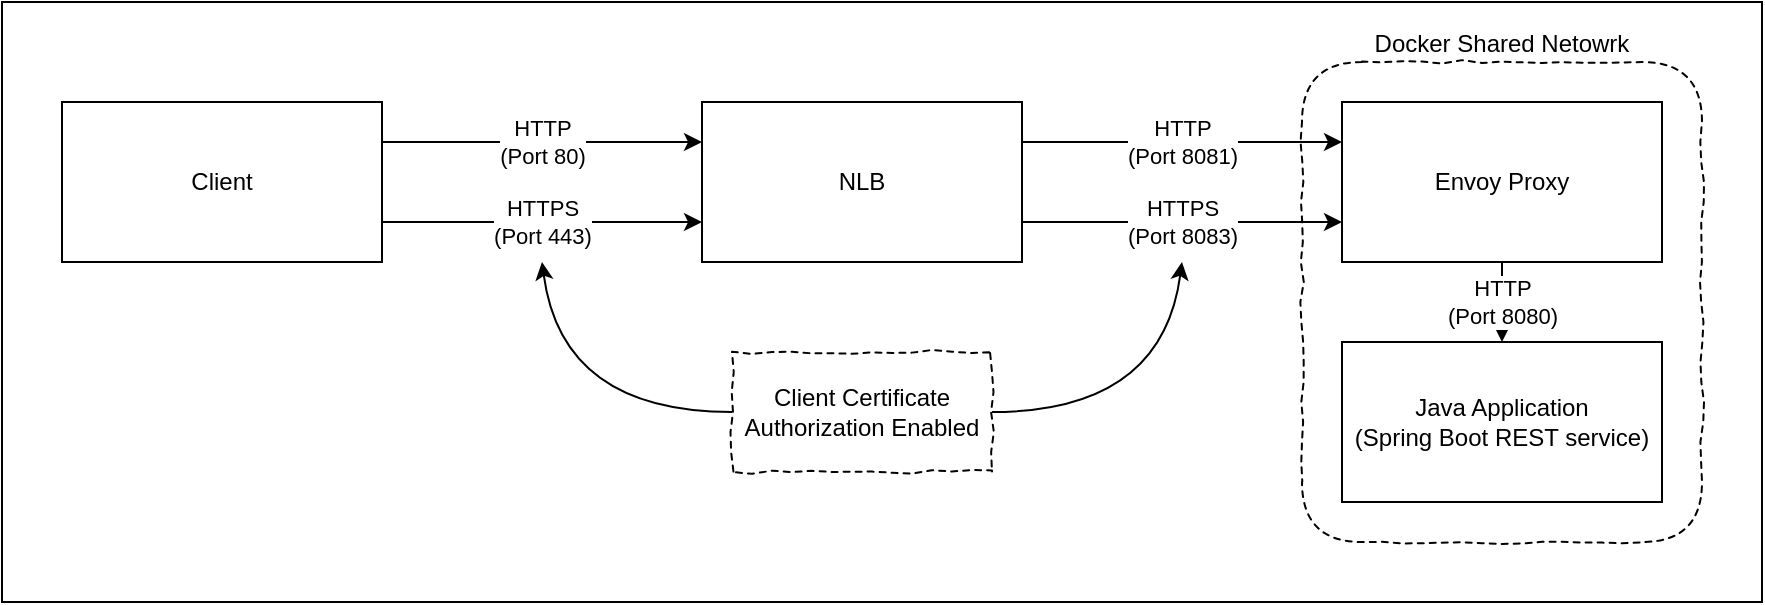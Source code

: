 <mxfile version="13.2.2" type="device" pages="2"><diagram name="Envoy" id="0jwpugLL8He7w5-gUpra"><mxGraphModel dx="1422" dy="952" grid="1" gridSize="10" guides="1" tooltips="1" connect="1" arrows="1" fold="1" page="1" pageScale="1" pageWidth="1100" pageHeight="850" math="0" shadow="0"><root><mxCell id="sMD3vvrXxhJBoYKYeaqV-0"/><mxCell id="sMD3vvrXxhJBoYKYeaqV-1" parent="sMD3vvrXxhJBoYKYeaqV-0"/><mxCell id="sMD3vvrXxhJBoYKYeaqV-12" value="" style="rounded=0;whiteSpace=wrap;html=1;" vertex="1" parent="sMD3vvrXxhJBoYKYeaqV-1"><mxGeometry x="80" y="200" width="880" height="300" as="geometry"/></mxCell><mxCell id="sMD3vvrXxhJBoYKYeaqV-2" value="Docker Shared Netowrk" style="rounded=1;whiteSpace=wrap;html=1;rotation=0;labelPosition=center;verticalLabelPosition=top;align=center;verticalAlign=bottom;dashed=1;comic=1;" vertex="1" parent="sMD3vvrXxhJBoYKYeaqV-1"><mxGeometry x="730" y="230" width="200" height="240" as="geometry"/></mxCell><mxCell id="sMD3vvrXxhJBoYKYeaqV-3" value="Java Application&lt;br&gt;(Spring Boot REST service)" style="rounded=0;whiteSpace=wrap;html=1;" vertex="1" parent="sMD3vvrXxhJBoYKYeaqV-1"><mxGeometry x="750" y="370" width="160" height="80" as="geometry"/></mxCell><mxCell id="sMD3vvrXxhJBoYKYeaqV-4" value="HTTP &lt;br&gt;(Port 8080)" style="edgeStyle=orthogonalEdgeStyle;rounded=0;orthogonalLoop=1;jettySize=auto;html=1;entryX=0.5;entryY=0;entryDx=0;entryDy=0;" edge="1" parent="sMD3vvrXxhJBoYKYeaqV-1" target="sMD3vvrXxhJBoYKYeaqV-3" source="sMD3vvrXxhJBoYKYeaqV-5"><mxGeometry relative="1" as="geometry"><mxPoint x="860" y="429" as="sourcePoint"/><mxPoint x="860" y="499" as="targetPoint"/></mxGeometry></mxCell><mxCell id="sMD3vvrXxhJBoYKYeaqV-5" value="Envoy Proxy" style="rounded=0;whiteSpace=wrap;html=1;" vertex="1" parent="sMD3vvrXxhJBoYKYeaqV-1"><mxGeometry x="750" y="250" width="160" height="80" as="geometry"/></mxCell><mxCell id="sMD3vvrXxhJBoYKYeaqV-6" value="HTTP&lt;br&gt;(Port 8081)" style="edgeStyle=orthogonalEdgeStyle;rounded=0;orthogonalLoop=1;jettySize=auto;html=1;exitX=1;exitY=0.25;exitDx=0;exitDy=0;entryX=0;entryY=0.25;entryDx=0;entryDy=0;" edge="1" parent="sMD3vvrXxhJBoYKYeaqV-1" source="sMD3vvrXxhJBoYKYeaqV-8" target="sMD3vvrXxhJBoYKYeaqV-5"><mxGeometry relative="1" as="geometry"/></mxCell><mxCell id="sMD3vvrXxhJBoYKYeaqV-7" value="HTTPS&lt;br&gt;(Port 8083)" style="edgeStyle=orthogonalEdgeStyle;rounded=0;orthogonalLoop=1;jettySize=auto;html=1;exitX=1;exitY=0.75;exitDx=0;exitDy=0;entryX=0;entryY=0.75;entryDx=0;entryDy=0;" edge="1" parent="sMD3vvrXxhJBoYKYeaqV-1" source="sMD3vvrXxhJBoYKYeaqV-8" target="sMD3vvrXxhJBoYKYeaqV-5"><mxGeometry relative="1" as="geometry"><mxPoint x="680" y="480" as="targetPoint"/></mxGeometry></mxCell><mxCell id="sMD3vvrXxhJBoYKYeaqV-8" value="NLB" style="rounded=0;whiteSpace=wrap;html=1;" vertex="1" parent="sMD3vvrXxhJBoYKYeaqV-1"><mxGeometry x="430" y="250" width="160" height="80" as="geometry"/></mxCell><mxCell id="sMD3vvrXxhJBoYKYeaqV-9" value="HTTP&lt;br&gt;(Port 80)" style="edgeStyle=orthogonalEdgeStyle;rounded=0;orthogonalLoop=1;jettySize=auto;html=1;exitX=1;exitY=0.25;exitDx=0;exitDy=0;entryX=0;entryY=0.25;entryDx=0;entryDy=0;" edge="1" parent="sMD3vvrXxhJBoYKYeaqV-1" source="sMD3vvrXxhJBoYKYeaqV-11" target="sMD3vvrXxhJBoYKYeaqV-8"><mxGeometry relative="1" as="geometry"><mxPoint x="820" y="220" as="targetPoint"/></mxGeometry></mxCell><mxCell id="sMD3vvrXxhJBoYKYeaqV-10" value="HTTPS&lt;br&gt;(Port 443)" style="edgeStyle=orthogonalEdgeStyle;rounded=0;orthogonalLoop=1;jettySize=auto;html=1;exitX=1;exitY=0.75;exitDx=0;exitDy=0;entryX=0;entryY=0.75;entryDx=0;entryDy=0;" edge="1" parent="sMD3vvrXxhJBoYKYeaqV-1" source="sMD3vvrXxhJBoYKYeaqV-11" target="sMD3vvrXxhJBoYKYeaqV-8"><mxGeometry relative="1" as="geometry"><mxPoint x="900" y="220" as="targetPoint"/></mxGeometry></mxCell><mxCell id="sMD3vvrXxhJBoYKYeaqV-11" value="Client" style="rounded=0;whiteSpace=wrap;html=1;" vertex="1" parent="sMD3vvrXxhJBoYKYeaqV-1"><mxGeometry x="110" y="250" width="160" height="80" as="geometry"/></mxCell><mxCell id="sMD3vvrXxhJBoYKYeaqV-16" value="" style="endArrow=classic;html=1;exitX=0;exitY=0.5;exitDx=0;exitDy=0;curved=1;entryX=0;entryY=0;entryDx=0;entryDy=0;" edge="1" parent="sMD3vvrXxhJBoYKYeaqV-1" source="sMD3vvrXxhJBoYKYeaqV-17"><mxGeometry width="50" height="50" relative="1" as="geometry"><mxPoint x="430" y="390" as="sourcePoint"/><mxPoint x="350" y="330" as="targetPoint"/><Array as="points"><mxPoint x="360" y="405"/></Array></mxGeometry></mxCell><mxCell id="sMD3vvrXxhJBoYKYeaqV-17" value="Client Certificate Authorization Enabled" style="text;html=1;strokeColor=#000000;fillColor=none;align=center;verticalAlign=middle;whiteSpace=wrap;rounded=0;dashed=1;comic=1;perimeterSpacing=0;spacing=2;" vertex="1" parent="sMD3vvrXxhJBoYKYeaqV-1"><mxGeometry x="445" y="375" width="130" height="60" as="geometry"/></mxCell><mxCell id="sMD3vvrXxhJBoYKYeaqV-18" value="" style="endArrow=classic;html=1;exitX=1;exitY=0.5;exitDx=0;exitDy=0;curved=1;entryX=1;entryY=0;entryDx=0;entryDy=0;" edge="1" parent="sMD3vvrXxhJBoYKYeaqV-1" source="sMD3vvrXxhJBoYKYeaqV-17"><mxGeometry width="50" height="50" relative="1" as="geometry"><mxPoint x="580" y="400" as="sourcePoint"/><mxPoint x="670" y="330" as="targetPoint"/><Array as="points"><mxPoint x="660" y="405"/></Array></mxGeometry></mxCell></root></mxGraphModel></diagram><diagram name="Ingress" id="8CcjAMHOMbNhlWcfYLa-"><mxGraphModel dx="1422" dy="952" grid="1" gridSize="10" guides="1" tooltips="1" connect="1" arrows="1" fold="1" page="1" pageScale="1" pageWidth="1100" pageHeight="850" math="0" shadow="0"><root><mxCell id="AZ5apCBwBc_k6V6htKPB-0"/><mxCell id="AZ5apCBwBc_k6V6htKPB-1" parent="AZ5apCBwBc_k6V6htKPB-0"/><mxCell id="AZ5apCBwBc_k6V6htKPB-2" value="" style="rounded=0;whiteSpace=wrap;html=1;" vertex="1" parent="AZ5apCBwBc_k6V6htKPB-1"><mxGeometry x="80" y="200" width="880" height="300" as="geometry"/></mxCell><mxCell id="AZ5apCBwBc_k6V6htKPB-3" value="&amp;lt;Group&amp;gt;" style="rounded=1;whiteSpace=wrap;html=1;rotation=0;labelPosition=center;verticalLabelPosition=top;align=center;verticalAlign=bottom;dashed=1;comic=1;fontStyle=1" vertex="1" parent="AZ5apCBwBc_k6V6htKPB-1"><mxGeometry x="730" y="230" width="200" height="240" as="geometry"/></mxCell><mxCell id="AZ5apCBwBc_k6V6htKPB-4" value="Java Application&lt;br&gt;(Spring Boot REST service)" style="rounded=0;whiteSpace=wrap;html=1;" vertex="1" parent="AZ5apCBwBc_k6V6htKPB-1"><mxGeometry x="750" y="370" width="160" height="80" as="geometry"/></mxCell><mxCell id="AZ5apCBwBc_k6V6htKPB-5" value="HTTP &lt;br&gt;(Port 8080)" style="edgeStyle=orthogonalEdgeStyle;rounded=0;orthogonalLoop=1;jettySize=auto;html=1;entryX=0.5;entryY=0;entryDx=0;entryDy=0;" edge="1" parent="AZ5apCBwBc_k6V6htKPB-1" source="AZ5apCBwBc_k6V6htKPB-6" target="AZ5apCBwBc_k6V6htKPB-4"><mxGeometry relative="1" as="geometry"><mxPoint x="860" y="429" as="sourcePoint"/><mxPoint x="860" y="499" as="targetPoint"/></mxGeometry></mxCell><mxCell id="AZ5apCBwBc_k6V6htKPB-6" value="&amp;lt;Proxy&amp;gt;" style="rounded=0;whiteSpace=wrap;html=1;fontStyle=1" vertex="1" parent="AZ5apCBwBc_k6V6htKPB-1"><mxGeometry x="750" y="250" width="160" height="80" as="geometry"/></mxCell><mxCell id="AZ5apCBwBc_k6V6htKPB-7" value="HTTP" style="edgeStyle=orthogonalEdgeStyle;rounded=0;orthogonalLoop=1;jettySize=auto;html=1;exitX=1;exitY=0.25;exitDx=0;exitDy=0;entryX=0;entryY=0.25;entryDx=0;entryDy=0;" edge="1" parent="AZ5apCBwBc_k6V6htKPB-1" source="AZ5apCBwBc_k6V6htKPB-9" target="AZ5apCBwBc_k6V6htKPB-6"><mxGeometry relative="1" as="geometry"/></mxCell><mxCell id="AZ5apCBwBc_k6V6htKPB-8" value="HTTPS" style="edgeStyle=orthogonalEdgeStyle;rounded=0;orthogonalLoop=1;jettySize=auto;html=1;exitX=1;exitY=0.75;exitDx=0;exitDy=0;entryX=0;entryY=0.75;entryDx=0;entryDy=0;" edge="1" parent="AZ5apCBwBc_k6V6htKPB-1" source="AZ5apCBwBc_k6V6htKPB-9" target="AZ5apCBwBc_k6V6htKPB-6"><mxGeometry relative="1" as="geometry"><mxPoint x="680" y="480" as="targetPoint"/></mxGeometry></mxCell><mxCell id="AZ5apCBwBc_k6V6htKPB-9" value="NLB" style="rounded=0;whiteSpace=wrap;html=1;" vertex="1" parent="AZ5apCBwBc_k6V6htKPB-1"><mxGeometry x="430" y="250" width="160" height="80" as="geometry"/></mxCell><mxCell id="AZ5apCBwBc_k6V6htKPB-10" value="HTTP&lt;br&gt;(Port 80)" style="edgeStyle=orthogonalEdgeStyle;rounded=0;orthogonalLoop=1;jettySize=auto;html=1;exitX=1;exitY=0.25;exitDx=0;exitDy=0;entryX=0;entryY=0.25;entryDx=0;entryDy=0;" edge="1" parent="AZ5apCBwBc_k6V6htKPB-1" source="AZ5apCBwBc_k6V6htKPB-12" target="AZ5apCBwBc_k6V6htKPB-9"><mxGeometry relative="1" as="geometry"><mxPoint x="820" y="220" as="targetPoint"/></mxGeometry></mxCell><mxCell id="AZ5apCBwBc_k6V6htKPB-11" value="HTTPS&lt;br&gt;(Port 443)" style="edgeStyle=orthogonalEdgeStyle;rounded=0;orthogonalLoop=1;jettySize=auto;html=1;exitX=1;exitY=0.75;exitDx=0;exitDy=0;entryX=0;entryY=0.75;entryDx=0;entryDy=0;" edge="1" parent="AZ5apCBwBc_k6V6htKPB-1" source="AZ5apCBwBc_k6V6htKPB-12" target="AZ5apCBwBc_k6V6htKPB-9"><mxGeometry relative="1" as="geometry"><mxPoint x="900" y="220" as="targetPoint"/></mxGeometry></mxCell><mxCell id="AZ5apCBwBc_k6V6htKPB-12" value="Client" style="rounded=0;whiteSpace=wrap;html=1;" vertex="1" parent="AZ5apCBwBc_k6V6htKPB-1"><mxGeometry x="110" y="250" width="160" height="80" as="geometry"/></mxCell><mxCell id="AZ5apCBwBc_k6V6htKPB-13" value="" style="endArrow=classic;html=1;exitX=0;exitY=0.5;exitDx=0;exitDy=0;curved=1;entryX=0;entryY=0;entryDx=0;entryDy=0;" edge="1" parent="AZ5apCBwBc_k6V6htKPB-1" source="AZ5apCBwBc_k6V6htKPB-14"><mxGeometry width="50" height="50" relative="1" as="geometry"><mxPoint x="430" y="390" as="sourcePoint"/><mxPoint x="350" y="330" as="targetPoint"/><Array as="points"><mxPoint x="360" y="405"/></Array></mxGeometry></mxCell><mxCell id="AZ5apCBwBc_k6V6htKPB-14" value="Client Certificate Authorization Enabled" style="text;html=1;strokeColor=#000000;fillColor=none;align=center;verticalAlign=middle;whiteSpace=wrap;rounded=0;dashed=1;comic=1;perimeterSpacing=0;spacing=2;" vertex="1" parent="AZ5apCBwBc_k6V6htKPB-1"><mxGeometry x="445" y="375" width="130" height="60" as="geometry"/></mxCell><mxCell id="AZ5apCBwBc_k6V6htKPB-15" value="" style="endArrow=classic;html=1;exitX=1;exitY=0.5;exitDx=0;exitDy=0;curved=1;entryX=1;entryY=0;entryDx=0;entryDy=0;" edge="1" parent="AZ5apCBwBc_k6V6htKPB-1" source="AZ5apCBwBc_k6V6htKPB-14"><mxGeometry width="50" height="50" relative="1" as="geometry"><mxPoint x="580" y="400" as="sourcePoint"/><mxPoint x="670" y="330" as="targetPoint"/><Array as="points"><mxPoint x="660" y="405"/></Array></mxGeometry></mxCell></root></mxGraphModel></diagram></mxfile>